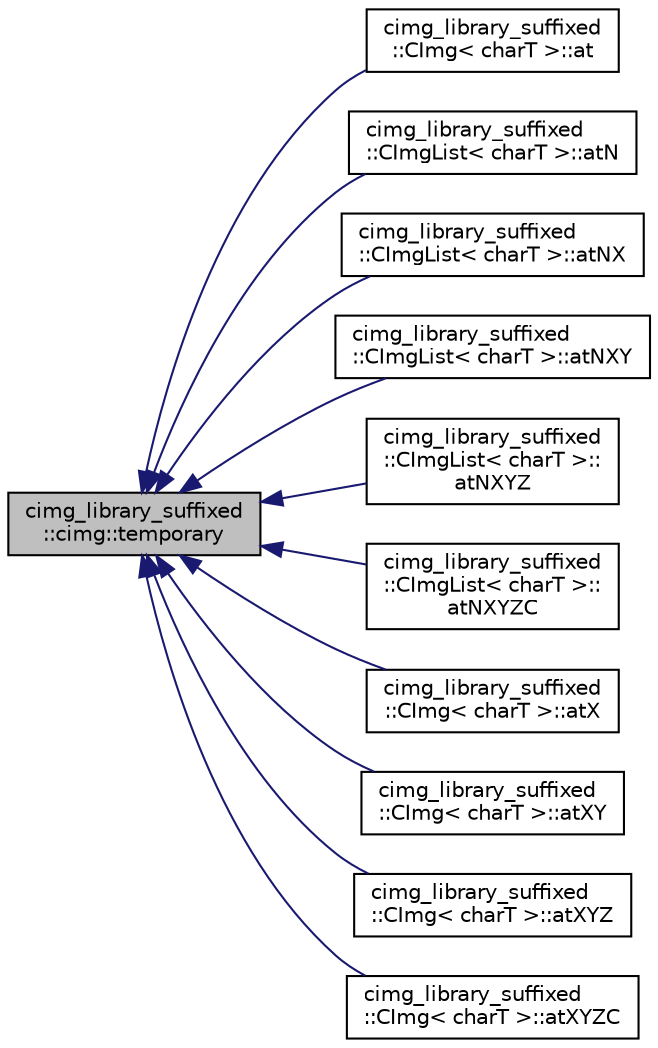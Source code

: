 digraph "cimg_library_suffixed::cimg::temporary"
{
 // INTERACTIVE_SVG=YES
  edge [fontname="Helvetica",fontsize="10",labelfontname="Helvetica",labelfontsize="10"];
  node [fontname="Helvetica",fontsize="10",shape=record];
  rankdir="LR";
  Node3963 [label="cimg_library_suffixed\l::cimg::temporary",height=0.2,width=0.4,color="black", fillcolor="grey75", style="filled", fontcolor="black"];
  Node3963 -> Node3964 [dir="back",color="midnightblue",fontsize="10",style="solid",fontname="Helvetica"];
  Node3964 [label="cimg_library_suffixed\l::CImg\< charT \>::at",height=0.2,width=0.4,color="black", fillcolor="white", style="filled",URL="$structcimg__library__suffixed_1_1_c_img.html#a5da30dffd42921f672501b27c6829851",tooltip="Access to a pixel value at a specified offset, using Dirichlet boundary conditions. "];
  Node3963 -> Node3965 [dir="back",color="midnightblue",fontsize="10",style="solid",fontname="Helvetica"];
  Node3965 [label="cimg_library_suffixed\l::CImgList\< charT \>::atN",height=0.2,width=0.4,color="black", fillcolor="white", style="filled",URL="$structcimg__library__suffixed_1_1_c_img_list.html#a37f83bbfefb04d6f83c39185a45b776e",tooltip="Access to pixel value with Dirichlet boundary conditions for the coordinate (pos). "];
  Node3963 -> Node3966 [dir="back",color="midnightblue",fontsize="10",style="solid",fontname="Helvetica"];
  Node3966 [label="cimg_library_suffixed\l::CImgList\< charT \>::atNX",height=0.2,width=0.4,color="black", fillcolor="white", style="filled",URL="$structcimg__library__suffixed_1_1_c_img_list.html#ad039c1fa9f588076cd559df640985bcb",tooltip="Access to pixel value with Dirichlet boundary conditions for the 2 coordinates (pos,x). "];
  Node3963 -> Node3967 [dir="back",color="midnightblue",fontsize="10",style="solid",fontname="Helvetica"];
  Node3967 [label="cimg_library_suffixed\l::CImgList\< charT \>::atNXY",height=0.2,width=0.4,color="black", fillcolor="white", style="filled",URL="$structcimg__library__suffixed_1_1_c_img_list.html#a3f86d4aee684612ab167a8d4419ad18c",tooltip="Access to pixel value with Dirichlet boundary conditions for the 3 coordinates (pos, x,y). "];
  Node3963 -> Node3968 [dir="back",color="midnightblue",fontsize="10",style="solid",fontname="Helvetica"];
  Node3968 [label="cimg_library_suffixed\l::CImgList\< charT \>::\latNXYZ",height=0.2,width=0.4,color="black", fillcolor="white", style="filled",URL="$structcimg__library__suffixed_1_1_c_img_list.html#a2fa5711e480b6120cb5dfa27b718a08b",tooltip="Access pixel value with Dirichlet boundary conditions for the 3 coordinates (pos, x..."];
  Node3963 -> Node3969 [dir="back",color="midnightblue",fontsize="10",style="solid",fontname="Helvetica"];
  Node3969 [label="cimg_library_suffixed\l::CImgList\< charT \>::\latNXYZC",height=0.2,width=0.4,color="black", fillcolor="white", style="filled",URL="$structcimg__library__suffixed_1_1_c_img_list.html#a1c1316b23ca9a215d0d8d9ca0b9fc7a6",tooltip="Access to pixel value with Dirichlet boundary conditions. "];
  Node3963 -> Node3970 [dir="back",color="midnightblue",fontsize="10",style="solid",fontname="Helvetica"];
  Node3970 [label="cimg_library_suffixed\l::CImg\< charT \>::atX",height=0.2,width=0.4,color="black", fillcolor="white", style="filled",URL="$structcimg__library__suffixed_1_1_c_img.html#a287695b10307177c907b71dca50548e6",tooltip="Access to a pixel value, using Dirichlet boundary conditions for the X-coordinate. "];
  Node3963 -> Node3971 [dir="back",color="midnightblue",fontsize="10",style="solid",fontname="Helvetica"];
  Node3971 [label="cimg_library_suffixed\l::CImg\< charT \>::atXY",height=0.2,width=0.4,color="black", fillcolor="white", style="filled",URL="$structcimg__library__suffixed_1_1_c_img.html#a3bf56ecd0c7cdd9afa18cd3503b883f7",tooltip="Access to a pixel value, using Dirichlet boundary conditions for the X and Y-coordinates. "];
  Node3963 -> Node3972 [dir="back",color="midnightblue",fontsize="10",style="solid",fontname="Helvetica"];
  Node3972 [label="cimg_library_suffixed\l::CImg\< charT \>::atXYZ",height=0.2,width=0.4,color="black", fillcolor="white", style="filled",URL="$structcimg__library__suffixed_1_1_c_img.html#a43ed89bdc5e4f1b667b118057ce0717e",tooltip="Access to a pixel value, using Dirichlet boundary conditions for the X,Y and Z-coordinates. "];
  Node3963 -> Node3973 [dir="back",color="midnightblue",fontsize="10",style="solid",fontname="Helvetica"];
  Node3973 [label="cimg_library_suffixed\l::CImg\< charT \>::atXYZC",height=0.2,width=0.4,color="black", fillcolor="white", style="filled",URL="$structcimg__library__suffixed_1_1_c_img.html#adf90bc30dc08194ffb4024cbc3378db4",tooltip="Access to a pixel value, using Dirichlet boundary conditions. "];
}
